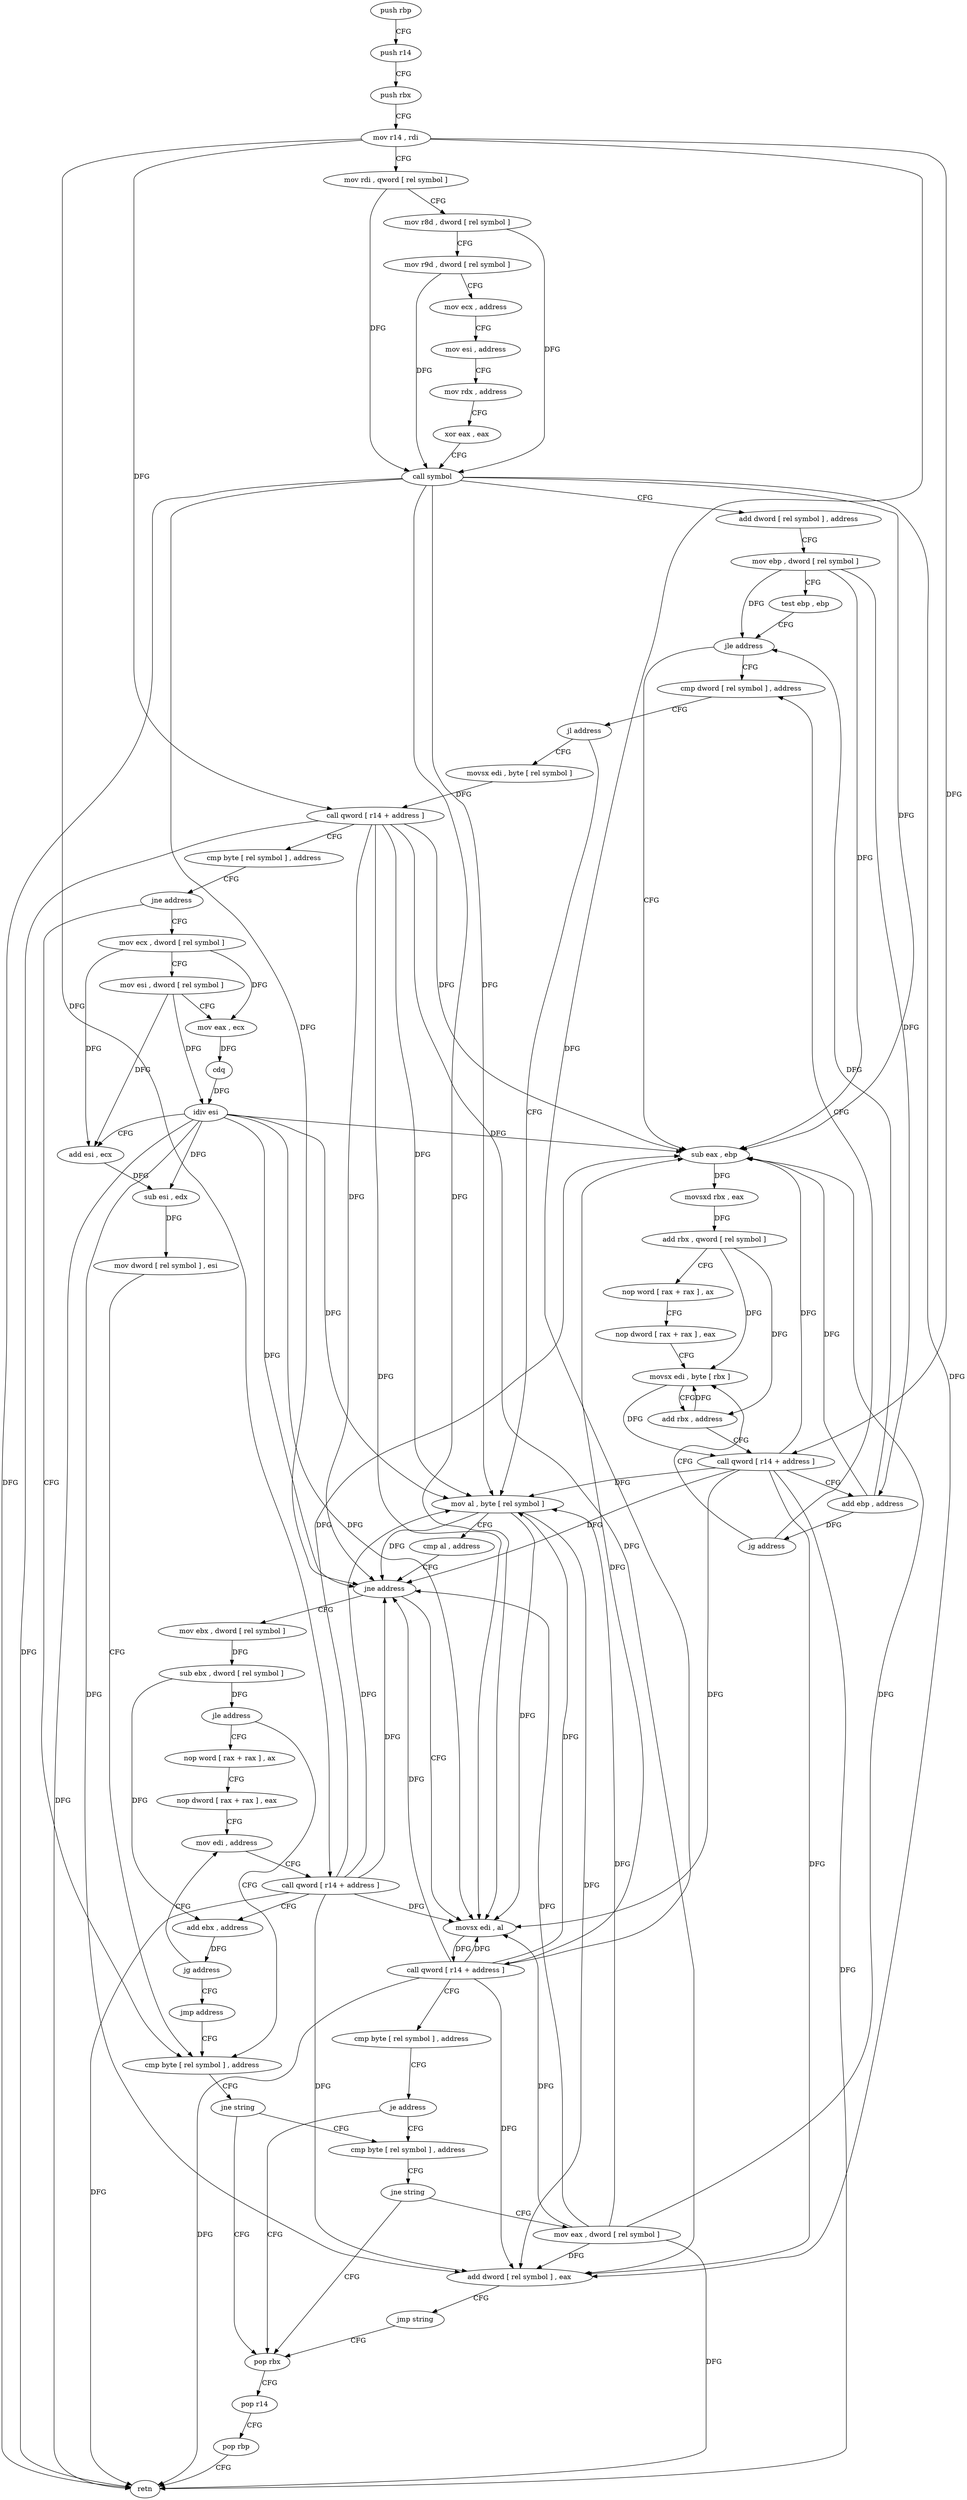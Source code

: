 digraph "func" {
"4212128" [label = "push rbp" ]
"4212129" [label = "push r14" ]
"4212131" [label = "push rbx" ]
"4212132" [label = "mov r14 , rdi" ]
"4212135" [label = "mov rdi , qword [ rel symbol ]" ]
"4212142" [label = "mov r8d , dword [ rel symbol ]" ]
"4212149" [label = "mov r9d , dword [ rel symbol ]" ]
"4212156" [label = "mov ecx , address" ]
"4212161" [label = "mov esi , address" ]
"4212166" [label = "mov rdx , address" ]
"4212173" [label = "xor eax , eax" ]
"4212175" [label = "call symbol" ]
"4212180" [label = "add dword [ rel symbol ] , address" ]
"4212187" [label = "mov ebp , dword [ rel symbol ]" ]
"4212193" [label = "test ebp , ebp" ]
"4212195" [label = "jle address" ]
"4212240" [label = "cmp dword [ rel symbol ] , address" ]
"4212197" [label = "sub eax , ebp" ]
"4212247" [label = "jl address" ]
"4212304" [label = "movsx edi , byte [ rel symbol ]" ]
"4212249" [label = "mov al , byte [ rel symbol ]" ]
"4212199" [label = "movsxd rbx , eax" ]
"4212202" [label = "add rbx , qword [ rel symbol ]" ]
"4212209" [label = "nop word [ rax + rax ] , ax" ]
"4212219" [label = "nop dword [ rax + rax ] , eax" ]
"4212224" [label = "movsx edi , byte [ rbx ]" ]
"4212311" [label = "call qword [ r14 + address ]" ]
"4212315" [label = "cmp byte [ rel symbol ] , address" ]
"4212322" [label = "jne address" ]
"4212351" [label = "cmp byte [ rel symbol ] , address" ]
"4212324" [label = "mov ecx , dword [ rel symbol ]" ]
"4212255" [label = "cmp al , address" ]
"4212257" [label = "jne address" ]
"4212383" [label = "movsx edi , al" ]
"4212259" [label = "mov ebx , dword [ rel symbol ]" ]
"4212227" [label = "add rbx , address" ]
"4212231" [label = "call qword [ r14 + address ]" ]
"4212235" [label = "add ebp , address" ]
"4212238" [label = "jg address" ]
"4212358" [label = "jne string" ]
"4212399" [label = "pop rbx" ]
"4212360" [label = "cmp byte [ rel symbol ] , address" ]
"4212330" [label = "mov esi , dword [ rel symbol ]" ]
"4212336" [label = "mov eax , ecx" ]
"4212338" [label = "cdq" ]
"4212339" [label = "idiv esi" ]
"4212341" [label = "add esi , ecx" ]
"4212343" [label = "sub esi , edx" ]
"4212345" [label = "mov dword [ rel symbol ] , esi" ]
"4212386" [label = "call qword [ r14 + address ]" ]
"4212390" [label = "cmp byte [ rel symbol ] , address" ]
"4212397" [label = "je address" ]
"4212265" [label = "sub ebx , dword [ rel symbol ]" ]
"4212271" [label = "jle address" ]
"4212273" [label = "nop word [ rax + rax ] , ax" ]
"4212400" [label = "pop r14" ]
"4212402" [label = "pop rbp" ]
"4212403" [label = "retn" ]
"4212367" [label = "jne string" ]
"4212369" [label = "mov eax , dword [ rel symbol ]" ]
"4212283" [label = "nop dword [ rax + rax ] , eax" ]
"4212288" [label = "mov edi , address" ]
"4212375" [label = "add dword [ rel symbol ] , eax" ]
"4212381" [label = "jmp string" ]
"4212293" [label = "call qword [ r14 + address ]" ]
"4212297" [label = "add ebx , address" ]
"4212300" [label = "jg address" ]
"4212302" [label = "jmp address" ]
"4212128" -> "4212129" [ label = "CFG" ]
"4212129" -> "4212131" [ label = "CFG" ]
"4212131" -> "4212132" [ label = "CFG" ]
"4212132" -> "4212135" [ label = "CFG" ]
"4212132" -> "4212311" [ label = "DFG" ]
"4212132" -> "4212231" [ label = "DFG" ]
"4212132" -> "4212386" [ label = "DFG" ]
"4212132" -> "4212293" [ label = "DFG" ]
"4212135" -> "4212142" [ label = "CFG" ]
"4212135" -> "4212175" [ label = "DFG" ]
"4212142" -> "4212149" [ label = "CFG" ]
"4212142" -> "4212175" [ label = "DFG" ]
"4212149" -> "4212156" [ label = "CFG" ]
"4212149" -> "4212175" [ label = "DFG" ]
"4212156" -> "4212161" [ label = "CFG" ]
"4212161" -> "4212166" [ label = "CFG" ]
"4212166" -> "4212173" [ label = "CFG" ]
"4212173" -> "4212175" [ label = "CFG" ]
"4212175" -> "4212180" [ label = "CFG" ]
"4212175" -> "4212197" [ label = "DFG" ]
"4212175" -> "4212249" [ label = "DFG" ]
"4212175" -> "4212257" [ label = "DFG" ]
"4212175" -> "4212383" [ label = "DFG" ]
"4212175" -> "4212403" [ label = "DFG" ]
"4212175" -> "4212375" [ label = "DFG" ]
"4212180" -> "4212187" [ label = "CFG" ]
"4212187" -> "4212193" [ label = "CFG" ]
"4212187" -> "4212195" [ label = "DFG" ]
"4212187" -> "4212197" [ label = "DFG" ]
"4212187" -> "4212235" [ label = "DFG" ]
"4212193" -> "4212195" [ label = "CFG" ]
"4212195" -> "4212240" [ label = "CFG" ]
"4212195" -> "4212197" [ label = "CFG" ]
"4212240" -> "4212247" [ label = "CFG" ]
"4212197" -> "4212199" [ label = "DFG" ]
"4212247" -> "4212304" [ label = "CFG" ]
"4212247" -> "4212249" [ label = "CFG" ]
"4212304" -> "4212311" [ label = "DFG" ]
"4212249" -> "4212255" [ label = "CFG" ]
"4212249" -> "4212257" [ label = "DFG" ]
"4212249" -> "4212383" [ label = "DFG" ]
"4212249" -> "4212375" [ label = "DFG" ]
"4212199" -> "4212202" [ label = "DFG" ]
"4212202" -> "4212209" [ label = "CFG" ]
"4212202" -> "4212224" [ label = "DFG" ]
"4212202" -> "4212227" [ label = "DFG" ]
"4212209" -> "4212219" [ label = "CFG" ]
"4212219" -> "4212224" [ label = "CFG" ]
"4212224" -> "4212227" [ label = "CFG" ]
"4212224" -> "4212231" [ label = "DFG" ]
"4212311" -> "4212315" [ label = "CFG" ]
"4212311" -> "4212197" [ label = "DFG" ]
"4212311" -> "4212249" [ label = "DFG" ]
"4212311" -> "4212257" [ label = "DFG" ]
"4212311" -> "4212383" [ label = "DFG" ]
"4212311" -> "4212403" [ label = "DFG" ]
"4212311" -> "4212375" [ label = "DFG" ]
"4212315" -> "4212322" [ label = "CFG" ]
"4212322" -> "4212351" [ label = "CFG" ]
"4212322" -> "4212324" [ label = "CFG" ]
"4212351" -> "4212358" [ label = "CFG" ]
"4212324" -> "4212330" [ label = "CFG" ]
"4212324" -> "4212336" [ label = "DFG" ]
"4212324" -> "4212341" [ label = "DFG" ]
"4212255" -> "4212257" [ label = "CFG" ]
"4212257" -> "4212383" [ label = "CFG" ]
"4212257" -> "4212259" [ label = "CFG" ]
"4212383" -> "4212386" [ label = "DFG" ]
"4212259" -> "4212265" [ label = "DFG" ]
"4212227" -> "4212231" [ label = "CFG" ]
"4212227" -> "4212224" [ label = "DFG" ]
"4212231" -> "4212235" [ label = "CFG" ]
"4212231" -> "4212249" [ label = "DFG" ]
"4212231" -> "4212257" [ label = "DFG" ]
"4212231" -> "4212197" [ label = "DFG" ]
"4212231" -> "4212383" [ label = "DFG" ]
"4212231" -> "4212403" [ label = "DFG" ]
"4212231" -> "4212375" [ label = "DFG" ]
"4212235" -> "4212238" [ label = "DFG" ]
"4212235" -> "4212195" [ label = "DFG" ]
"4212235" -> "4212197" [ label = "DFG" ]
"4212238" -> "4212224" [ label = "CFG" ]
"4212238" -> "4212240" [ label = "CFG" ]
"4212358" -> "4212399" [ label = "CFG" ]
"4212358" -> "4212360" [ label = "CFG" ]
"4212399" -> "4212400" [ label = "CFG" ]
"4212360" -> "4212367" [ label = "CFG" ]
"4212330" -> "4212336" [ label = "CFG" ]
"4212330" -> "4212339" [ label = "DFG" ]
"4212330" -> "4212341" [ label = "DFG" ]
"4212336" -> "4212338" [ label = "DFG" ]
"4212338" -> "4212339" [ label = "DFG" ]
"4212339" -> "4212341" [ label = "CFG" ]
"4212339" -> "4212249" [ label = "DFG" ]
"4212339" -> "4212257" [ label = "DFG" ]
"4212339" -> "4212197" [ label = "DFG" ]
"4212339" -> "4212383" [ label = "DFG" ]
"4212339" -> "4212403" [ label = "DFG" ]
"4212339" -> "4212375" [ label = "DFG" ]
"4212339" -> "4212343" [ label = "DFG" ]
"4212341" -> "4212343" [ label = "DFG" ]
"4212343" -> "4212345" [ label = "DFG" ]
"4212345" -> "4212351" [ label = "CFG" ]
"4212386" -> "4212390" [ label = "CFG" ]
"4212386" -> "4212249" [ label = "DFG" ]
"4212386" -> "4212257" [ label = "DFG" ]
"4212386" -> "4212383" [ label = "DFG" ]
"4212386" -> "4212197" [ label = "DFG" ]
"4212386" -> "4212403" [ label = "DFG" ]
"4212386" -> "4212375" [ label = "DFG" ]
"4212390" -> "4212397" [ label = "CFG" ]
"4212397" -> "4212360" [ label = "CFG" ]
"4212397" -> "4212399" [ label = "CFG" ]
"4212265" -> "4212271" [ label = "DFG" ]
"4212265" -> "4212297" [ label = "DFG" ]
"4212271" -> "4212351" [ label = "CFG" ]
"4212271" -> "4212273" [ label = "CFG" ]
"4212273" -> "4212283" [ label = "CFG" ]
"4212400" -> "4212402" [ label = "CFG" ]
"4212402" -> "4212403" [ label = "CFG" ]
"4212367" -> "4212399" [ label = "CFG" ]
"4212367" -> "4212369" [ label = "CFG" ]
"4212369" -> "4212375" [ label = "DFG" ]
"4212369" -> "4212249" [ label = "DFG" ]
"4212369" -> "4212257" [ label = "DFG" ]
"4212369" -> "4212383" [ label = "DFG" ]
"4212369" -> "4212197" [ label = "DFG" ]
"4212369" -> "4212403" [ label = "DFG" ]
"4212283" -> "4212288" [ label = "CFG" ]
"4212288" -> "4212293" [ label = "CFG" ]
"4212375" -> "4212381" [ label = "CFG" ]
"4212381" -> "4212399" [ label = "CFG" ]
"4212293" -> "4212297" [ label = "CFG" ]
"4212293" -> "4212249" [ label = "DFG" ]
"4212293" -> "4212257" [ label = "DFG" ]
"4212293" -> "4212383" [ label = "DFG" ]
"4212293" -> "4212375" [ label = "DFG" ]
"4212293" -> "4212197" [ label = "DFG" ]
"4212293" -> "4212403" [ label = "DFG" ]
"4212297" -> "4212300" [ label = "DFG" ]
"4212300" -> "4212288" [ label = "CFG" ]
"4212300" -> "4212302" [ label = "CFG" ]
"4212302" -> "4212351" [ label = "CFG" ]
}

